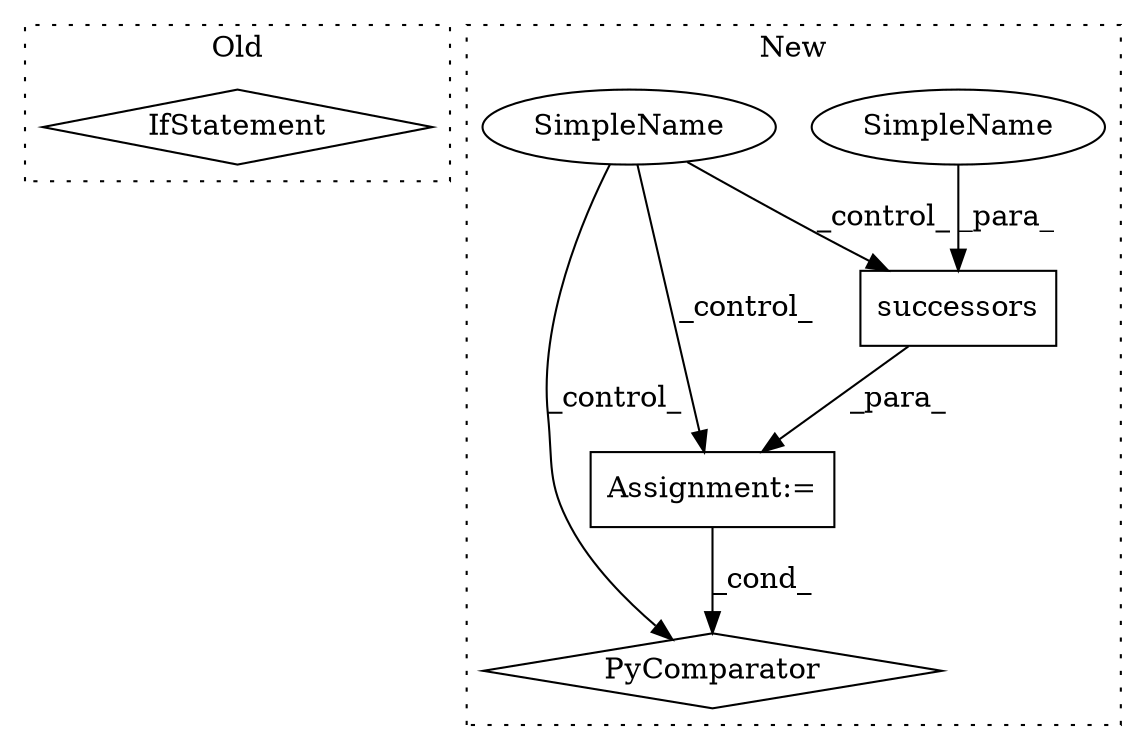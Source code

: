 digraph G {
subgraph cluster0 {
1 [label="IfStatement" a="25" s="1687,1725" l="12,2" shape="diamond"];
label = "Old";
style="dotted";
}
subgraph cluster1 {
2 [label="successors" a="32" s="1889,1909" l="11,1" shape="box"];
3 [label="SimpleName" a="42" s="" l="" shape="ellipse"];
4 [label="PyComparator" a="113" s="1880" l="59" shape="diamond"];
5 [label="Assignment:=" a="7" s="1880" l="59" shape="box"];
6 [label="SimpleName" a="42" s="1900" l="9" shape="ellipse"];
label = "New";
style="dotted";
}
2 -> 5 [label="_para_"];
3 -> 2 [label="_control_"];
3 -> 4 [label="_control_"];
3 -> 5 [label="_control_"];
5 -> 4 [label="_cond_"];
6 -> 2 [label="_para_"];
}